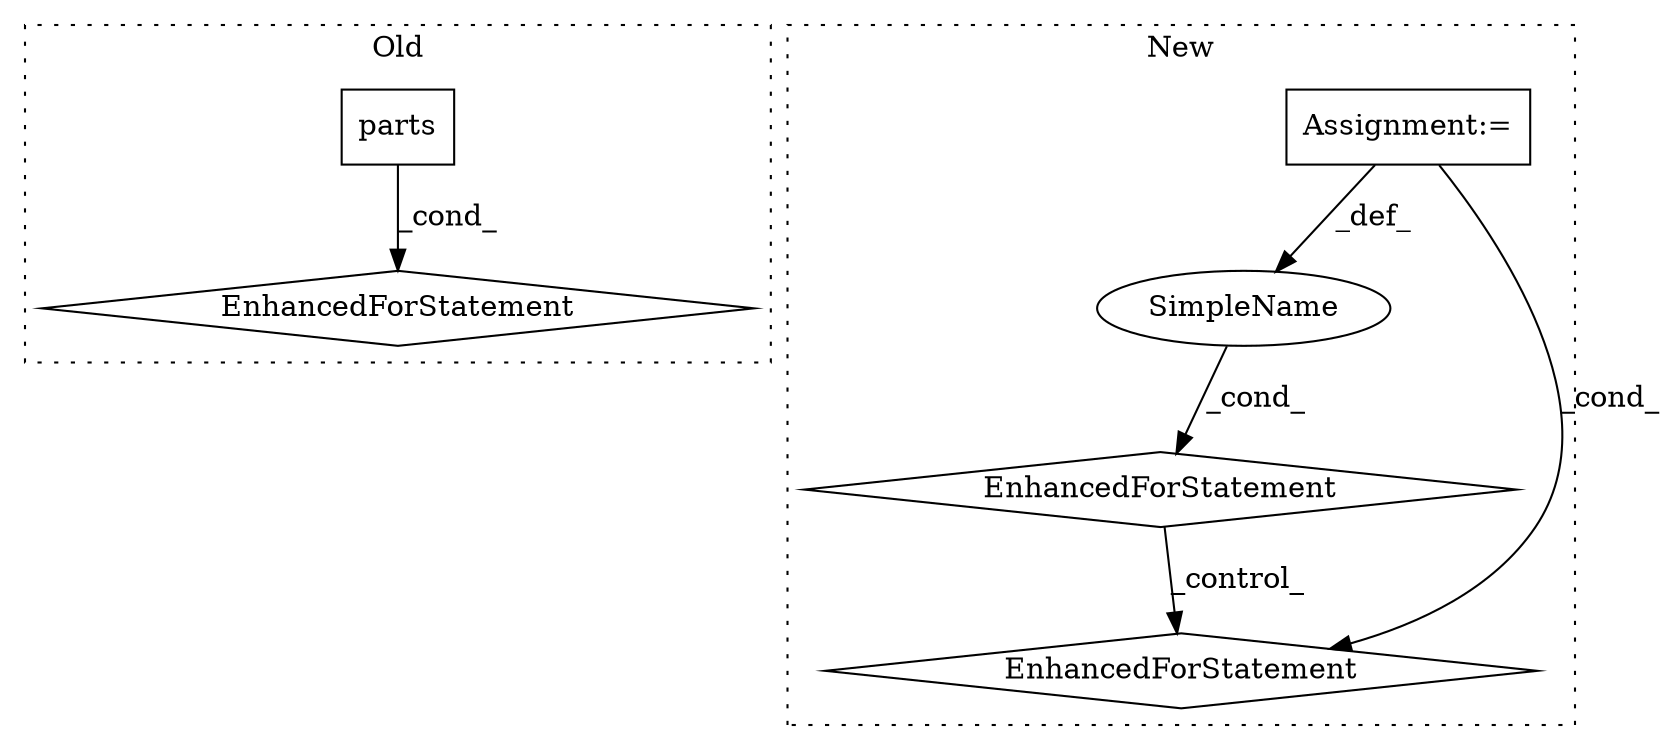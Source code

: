 digraph G {
subgraph cluster0 {
1 [label="parts" a="32" s="2014" l="7" shape="box"];
5 [label="EnhancedForStatement" a="70" s="1942,2021" l="53,2" shape="diamond"];
label = "Old";
style="dotted";
}
subgraph cluster1 {
2 [label="EnhancedForStatement" a="70" s="2252,2327" l="53,2" shape="diamond"];
3 [label="SimpleName" a="42" s="2309" l="8" shape="ellipse"];
4 [label="EnhancedForStatement" a="70" s="2337,2413" l="57,2" shape="diamond"];
6 [label="Assignment:=" a="7" s="2252,2327" l="53,2" shape="box"];
label = "New";
style="dotted";
}
1 -> 5 [label="_cond_"];
2 -> 4 [label="_control_"];
3 -> 2 [label="_cond_"];
6 -> 4 [label="_cond_"];
6 -> 3 [label="_def_"];
}